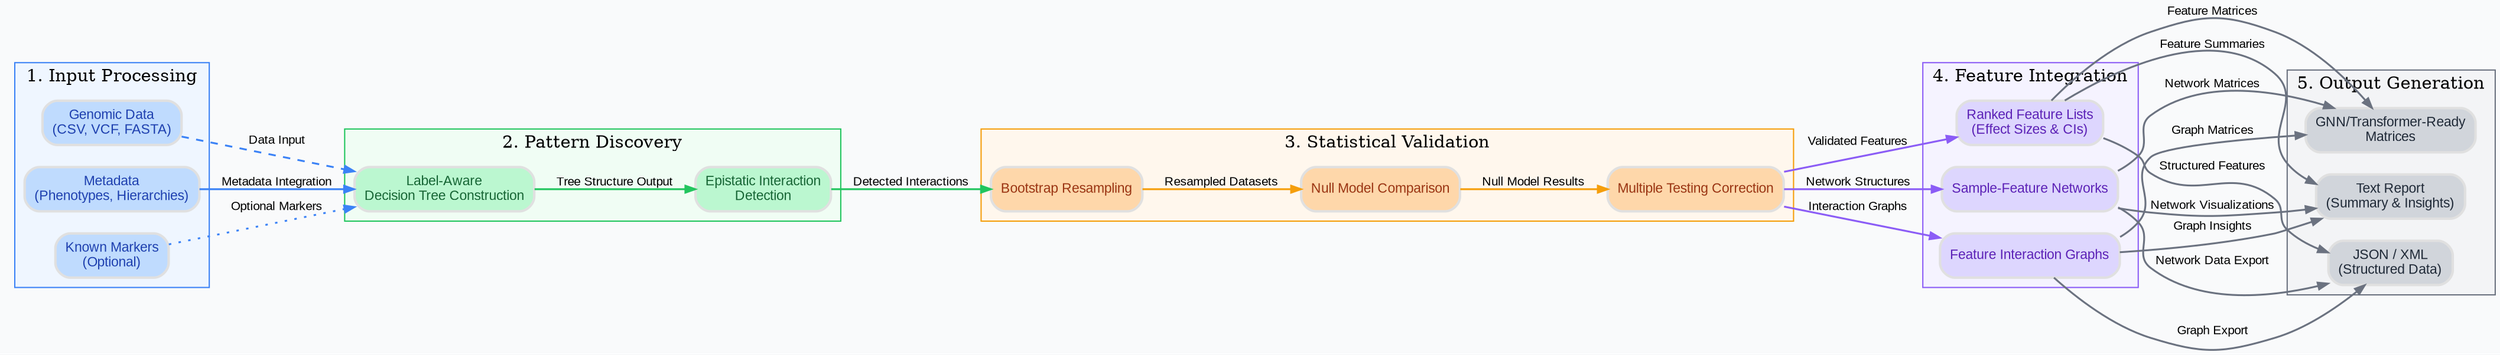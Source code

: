 digraph NetworkParser {
    rankdir=LR;
    bgcolor="#F9FAFB";
    node [shape=rect, style="rounded,filled", fillcolor="#FFFFFF", fontname="Arial", fontsize=11, penwidth=2, color="#E0E0E0"];
    edge [color="#6B7280", penwidth=1.5, fontname="Arial", fontsize=10, arrowsize=0.8];

    subgraph cluster_input {
        label="1. Input Processing";
        color="#3B82F6";
        style=filled;
        fillcolor="#EFF6FF";
        labelfontname="Arial Bold";
        labelfontsize=12;
        labelfontcolor="#3B82F6";
        n1 [label="Genomic Data\n(CSV, VCF, FASTA)", fillcolor="#BFDBFE", fontcolor="#1E40AF"];
        n2 [label="Metadata\n(Phenotypes, Hierarchies)", fillcolor="#BFDBFE", fontcolor="#1E40AF"];
        n3 [label="Known Markers\n(Optional)", fillcolor="#BFDBFE", fontcolor="#1E40AF"];
    }

    subgraph cluster_pattern {
        label="2. Pattern Discovery";
        color="#22C55E";
        style=filled;
        fillcolor="#F0FDF4";
        labelfontname="Arial Bold";
        labelfontsize=12;
        labelfontcolor="#22C55E";
        n4 [label="Label-Aware\nDecision Tree Construction", fillcolor="#BBF7D0", fontcolor="#166534"];
        n5 [label="Epistatic Interaction\nDetection", fillcolor="#BBF7D0", fontcolor="#166534"];
    }

    subgraph cluster_validation {
        label="3. Statistical Validation";
        color="#F59E0B";
        style=filled;
        fillcolor="#FFF7ED";
        labelfontname="Arial Bold";
        labelfontsize=12;
        labelfontcolor="#F59E0B";
        n6 [label="Bootstrap Resampling", fillcolor="#FED7AA", fontcolor="#9A3412"];
        n7 [label="Null Model Comparison", fillcolor="#FED7AA", fontcolor="#9A3412"];
        n8 [label="Multiple Testing Correction", fillcolor="#FED7AA", fontcolor="#9A3412"];
    }

    subgraph cluster_integration {
        label="4. Feature Integration";
        color="#8B5CF6";
        style=filled;
        fillcolor="#F5F3FF";
        labelfontname="Arial Bold";
        labelfontsize=12;
        labelfontcolor="#8B5CF6";
        n9 [label="Ranked Feature Lists\n(Effect Sizes & CIs)", fillcolor="#DDD6FE", fontcolor="#5B21B6"];
        n10 [label="Sample-Feature Networks", fillcolor="#DDD6FE", fontcolor="#5B21B6"];
        n11 [label="Feature Interaction Graphs", fillcolor="#DDD6FE", fontcolor="#5B21B6"];
    }

    subgraph cluster_output {
        label="5. Output Generation";
        color="#6B7280";
        style=filled;
        fillcolor="#F3F4F6";
        labelfontname="Arial Bold";
        labelfontsize=12;
        labelfontcolor="#6B7280";
        n12 [label="Text Report\n(Summary & Insights)", fillcolor="#D1D5DB", fontcolor="#1F2937"];
        n13 [label="JSON / XML\n(Structured Data)", fillcolor="#D1D5DB", fontcolor="#1F2937"];
        n14 [label="GNN/Transformer-Ready\nMatrices", fillcolor="#D1D5DB", fontcolor="#1F2937"];
    }

    // Enhanced Flow with Styled Edges and Arrows
    n1 -> n4 [label="Data Input", color="#3B82F6", arrowhead=normal, style=dashed];
    n2 -> n4 [label="Metadata Integration", color="#3B82F6", arrowhead=normal];
    n3 -> n4 [label="Optional Markers", color="#3B82F6", arrowhead=normal, style=dotted];
    n4 -> n5 [label="Tree Structure Output", color="#22C55E", arrowhead=normal];
    n5 -> n6 [label="Detected Interactions", color="#22C55E", arrowhead=normal];
    n6 -> n7 [label="Resampled Datasets", color="#F59E0B", arrowhead=normal];
    n7 -> n8 [label="Null Model Results", color="#F59E0B", arrowhead=normal];
    n8 -> n9 [label="Validated Features", color="#8B5CF6", arrowhead=normal];
    n8 -> n10 [label="Network Structures", color="#8B5CF6", arrowhead=normal];
    n8 -> n11 [label="Interaction Graphs", color="#8B5CF6", arrowhead=normal];
    n9 -> n12 [label="Feature Summaries", color="#6B7280", arrowhead=normal];
    n10 -> n12 [label="Network Visualizations", color="#6B7280", arrowhead=normal];
    n11 -> n12 [label="Graph Insights", color="#6B7280", arrowhead=normal];
    n9 -> n13 [label="Structured Features", color="#6B7280", arrowhead=normal];
    n10 -> n13 [label="Network Data Export", color="#6B7280", arrowhead=normal];
    n11 -> n13 [label="Graph Export", color="#6B7280", arrowhead=normal];
    n9 -> n14 [label="Feature Matrices", color="#6B7280", arrowhead=normal];
    n10 -> n14 [label="Network Matrices", color="#6B7280", arrowhead=normal];
    n11 -> n14 [label="Graph Matrices", color="#6B7280", arrowhead=normal];
}